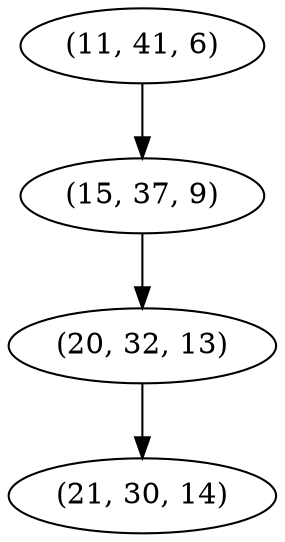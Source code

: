 digraph tree {
    "(11, 41, 6)";
    "(15, 37, 9)";
    "(20, 32, 13)";
    "(21, 30, 14)";
    "(11, 41, 6)" -> "(15, 37, 9)";
    "(15, 37, 9)" -> "(20, 32, 13)";
    "(20, 32, 13)" -> "(21, 30, 14)";
}
